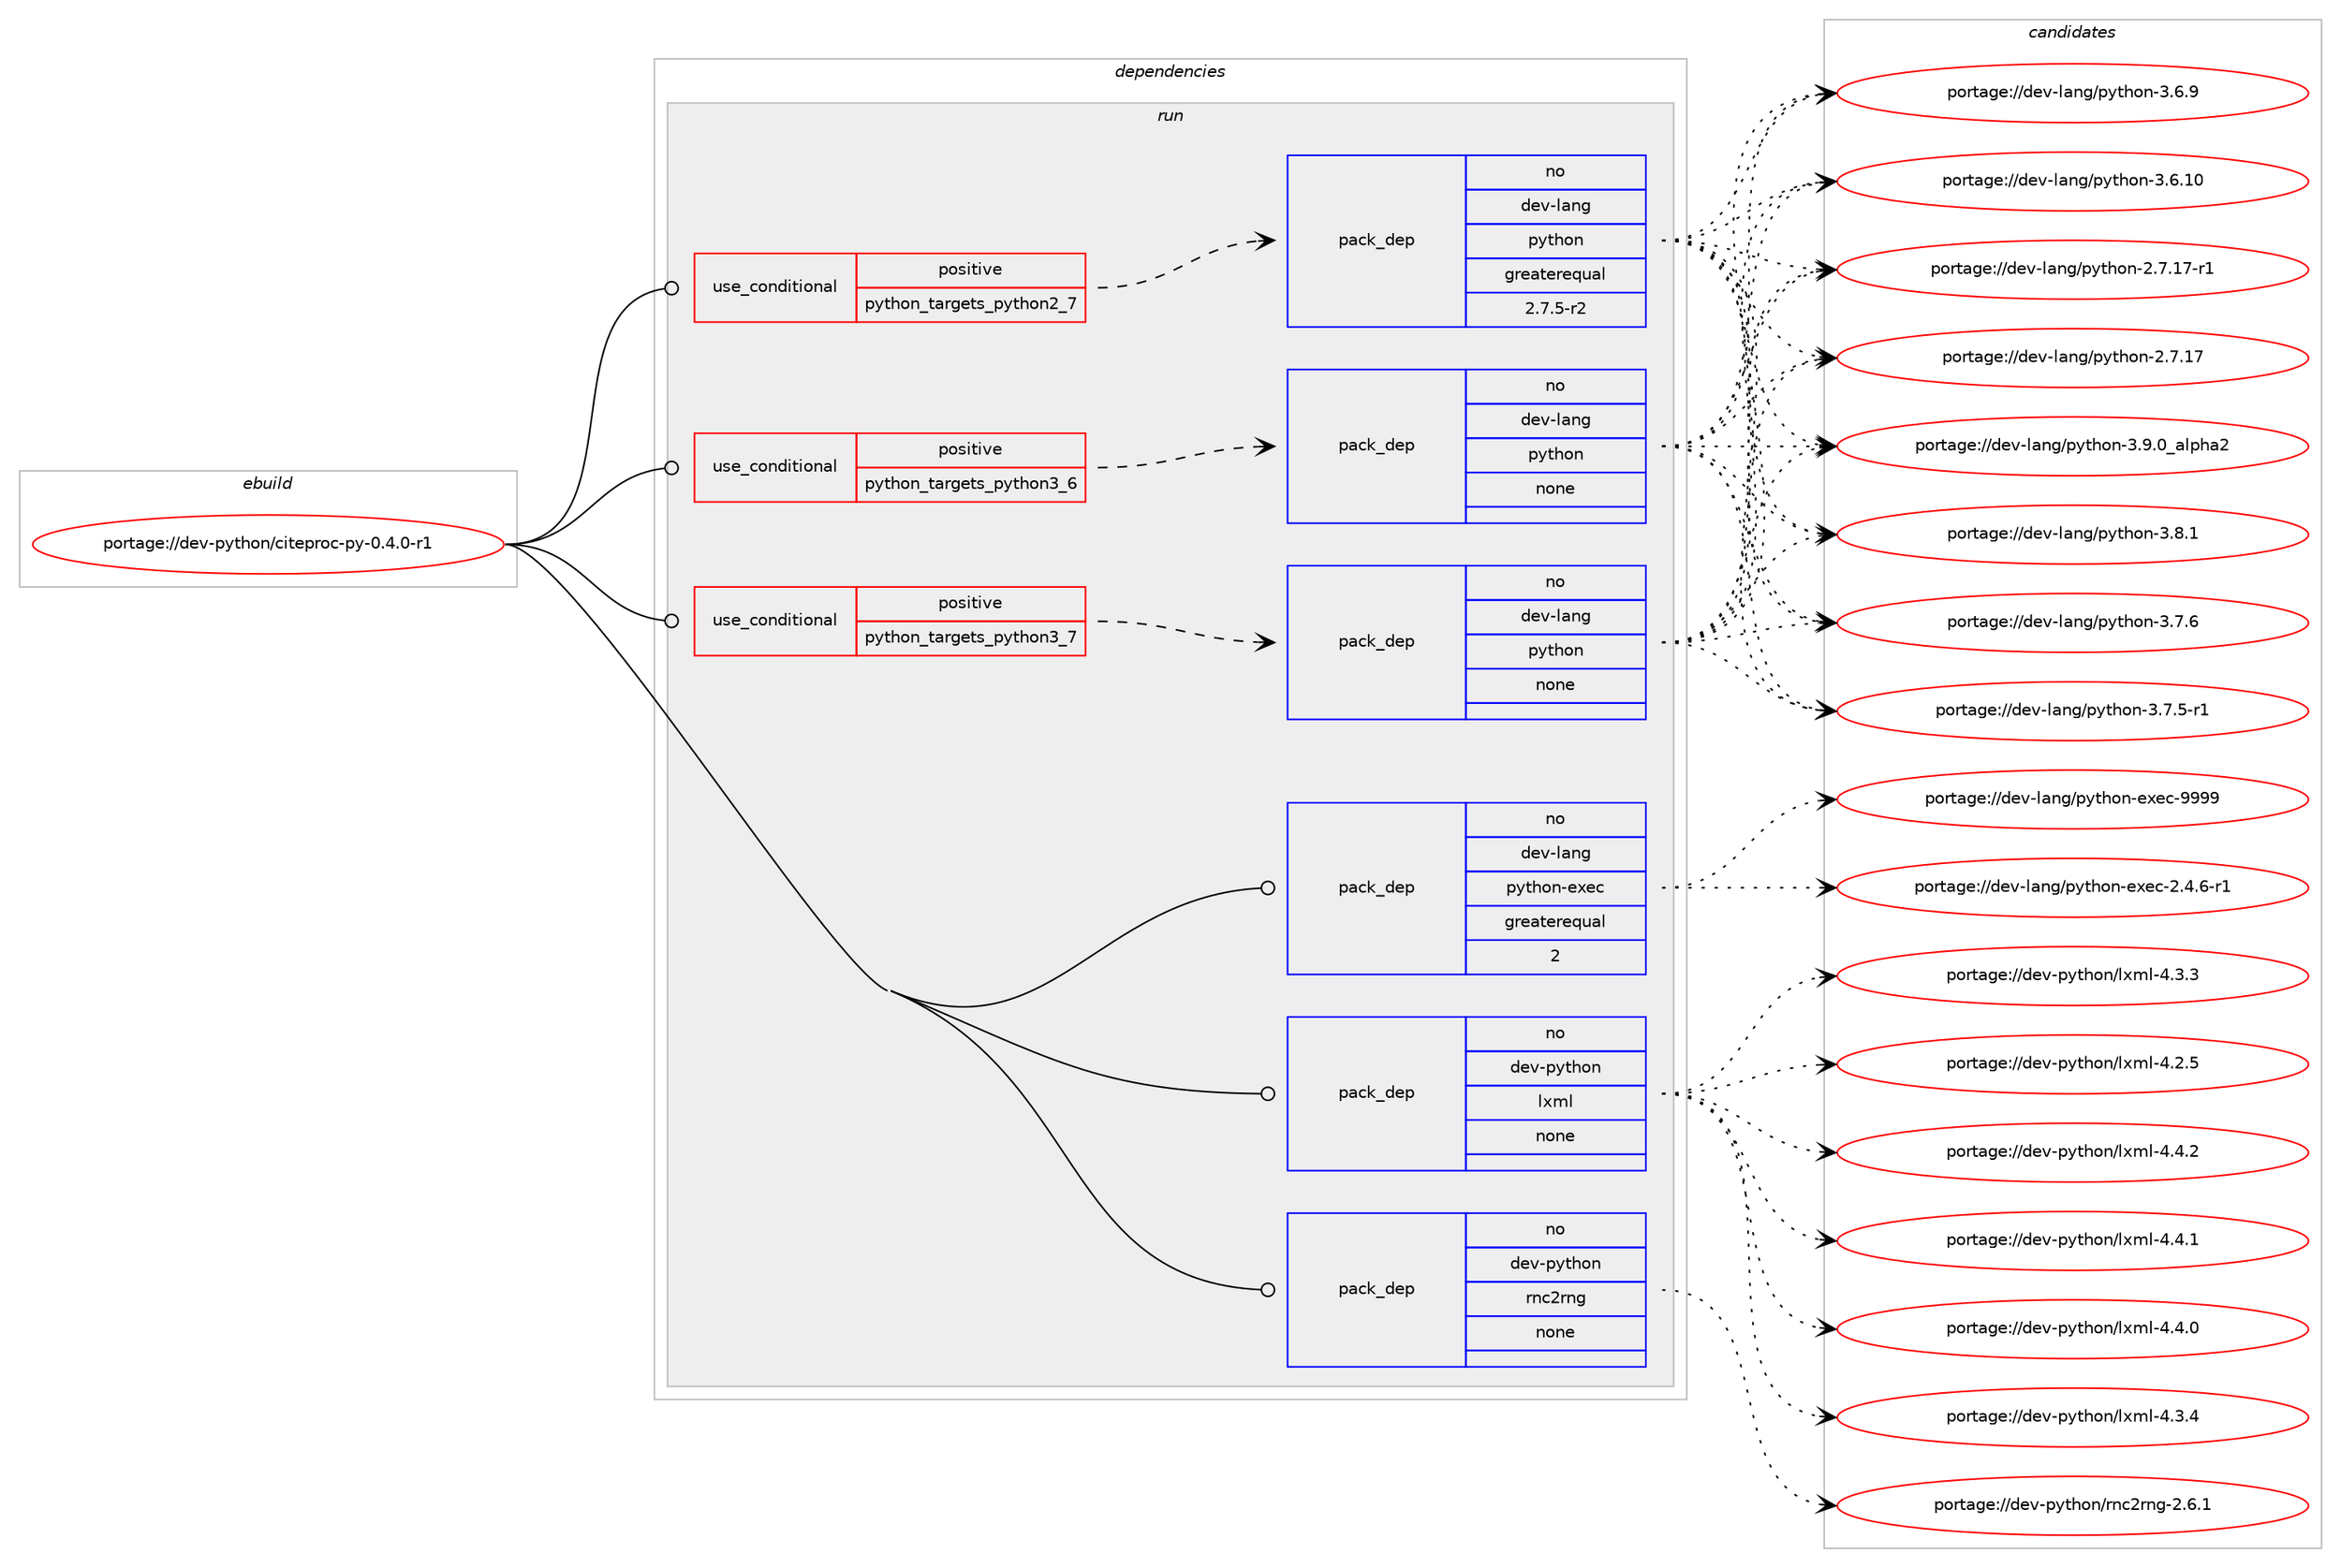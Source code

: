 digraph prolog {

# *************
# Graph options
# *************

newrank=true;
concentrate=true;
compound=true;
graph [rankdir=LR,fontname=Helvetica,fontsize=10,ranksep=1.5];#, ranksep=2.5, nodesep=0.2];
edge  [arrowhead=vee];
node  [fontname=Helvetica,fontsize=10];

# **********
# The ebuild
# **********

subgraph cluster_leftcol {
color=gray;
rank=same;
label=<<i>ebuild</i>>;
id [label="portage://dev-python/citeproc-py-0.4.0-r1", color=red, width=4, href="../dev-python/citeproc-py-0.4.0-r1.svg"];
}

# ****************
# The dependencies
# ****************

subgraph cluster_midcol {
color=gray;
label=<<i>dependencies</i>>;
subgraph cluster_compile {
fillcolor="#eeeeee";
style=filled;
label=<<i>compile</i>>;
}
subgraph cluster_compileandrun {
fillcolor="#eeeeee";
style=filled;
label=<<i>compile and run</i>>;
}
subgraph cluster_run {
fillcolor="#eeeeee";
style=filled;
label=<<i>run</i>>;
subgraph cond117790 {
dependency467192 [label=<<TABLE BORDER="0" CELLBORDER="1" CELLSPACING="0" CELLPADDING="4"><TR><TD ROWSPAN="3" CELLPADDING="10">use_conditional</TD></TR><TR><TD>positive</TD></TR><TR><TD>python_targets_python2_7</TD></TR></TABLE>>, shape=none, color=red];
subgraph pack344395 {
dependency467193 [label=<<TABLE BORDER="0" CELLBORDER="1" CELLSPACING="0" CELLPADDING="4" WIDTH="220"><TR><TD ROWSPAN="6" CELLPADDING="30">pack_dep</TD></TR><TR><TD WIDTH="110">no</TD></TR><TR><TD>dev-lang</TD></TR><TR><TD>python</TD></TR><TR><TD>greaterequal</TD></TR><TR><TD>2.7.5-r2</TD></TR></TABLE>>, shape=none, color=blue];
}
dependency467192:e -> dependency467193:w [weight=20,style="dashed",arrowhead="vee"];
}
id:e -> dependency467192:w [weight=20,style="solid",arrowhead="odot"];
subgraph cond117791 {
dependency467194 [label=<<TABLE BORDER="0" CELLBORDER="1" CELLSPACING="0" CELLPADDING="4"><TR><TD ROWSPAN="3" CELLPADDING="10">use_conditional</TD></TR><TR><TD>positive</TD></TR><TR><TD>python_targets_python3_6</TD></TR></TABLE>>, shape=none, color=red];
subgraph pack344396 {
dependency467195 [label=<<TABLE BORDER="0" CELLBORDER="1" CELLSPACING="0" CELLPADDING="4" WIDTH="220"><TR><TD ROWSPAN="6" CELLPADDING="30">pack_dep</TD></TR><TR><TD WIDTH="110">no</TD></TR><TR><TD>dev-lang</TD></TR><TR><TD>python</TD></TR><TR><TD>none</TD></TR><TR><TD></TD></TR></TABLE>>, shape=none, color=blue];
}
dependency467194:e -> dependency467195:w [weight=20,style="dashed",arrowhead="vee"];
}
id:e -> dependency467194:w [weight=20,style="solid",arrowhead="odot"];
subgraph cond117792 {
dependency467196 [label=<<TABLE BORDER="0" CELLBORDER="1" CELLSPACING="0" CELLPADDING="4"><TR><TD ROWSPAN="3" CELLPADDING="10">use_conditional</TD></TR><TR><TD>positive</TD></TR><TR><TD>python_targets_python3_7</TD></TR></TABLE>>, shape=none, color=red];
subgraph pack344397 {
dependency467197 [label=<<TABLE BORDER="0" CELLBORDER="1" CELLSPACING="0" CELLPADDING="4" WIDTH="220"><TR><TD ROWSPAN="6" CELLPADDING="30">pack_dep</TD></TR><TR><TD WIDTH="110">no</TD></TR><TR><TD>dev-lang</TD></TR><TR><TD>python</TD></TR><TR><TD>none</TD></TR><TR><TD></TD></TR></TABLE>>, shape=none, color=blue];
}
dependency467196:e -> dependency467197:w [weight=20,style="dashed",arrowhead="vee"];
}
id:e -> dependency467196:w [weight=20,style="solid",arrowhead="odot"];
subgraph pack344398 {
dependency467198 [label=<<TABLE BORDER="0" CELLBORDER="1" CELLSPACING="0" CELLPADDING="4" WIDTH="220"><TR><TD ROWSPAN="6" CELLPADDING="30">pack_dep</TD></TR><TR><TD WIDTH="110">no</TD></TR><TR><TD>dev-lang</TD></TR><TR><TD>python-exec</TD></TR><TR><TD>greaterequal</TD></TR><TR><TD>2</TD></TR></TABLE>>, shape=none, color=blue];
}
id:e -> dependency467198:w [weight=20,style="solid",arrowhead="odot"];
subgraph pack344399 {
dependency467199 [label=<<TABLE BORDER="0" CELLBORDER="1" CELLSPACING="0" CELLPADDING="4" WIDTH="220"><TR><TD ROWSPAN="6" CELLPADDING="30">pack_dep</TD></TR><TR><TD WIDTH="110">no</TD></TR><TR><TD>dev-python</TD></TR><TR><TD>lxml</TD></TR><TR><TD>none</TD></TR><TR><TD></TD></TR></TABLE>>, shape=none, color=blue];
}
id:e -> dependency467199:w [weight=20,style="solid",arrowhead="odot"];
subgraph pack344400 {
dependency467200 [label=<<TABLE BORDER="0" CELLBORDER="1" CELLSPACING="0" CELLPADDING="4" WIDTH="220"><TR><TD ROWSPAN="6" CELLPADDING="30">pack_dep</TD></TR><TR><TD WIDTH="110">no</TD></TR><TR><TD>dev-python</TD></TR><TR><TD>rnc2rng</TD></TR><TR><TD>none</TD></TR><TR><TD></TD></TR></TABLE>>, shape=none, color=blue];
}
id:e -> dependency467200:w [weight=20,style="solid",arrowhead="odot"];
}
}

# **************
# The candidates
# **************

subgraph cluster_choices {
rank=same;
color=gray;
label=<<i>candidates</i>>;

subgraph choice344395 {
color=black;
nodesep=1;
choice10010111845108971101034711212111610411111045514657464895971081121049750 [label="portage://dev-lang/python-3.9.0_alpha2", color=red, width=4,href="../dev-lang/python-3.9.0_alpha2.svg"];
choice100101118451089711010347112121116104111110455146564649 [label="portage://dev-lang/python-3.8.1", color=red, width=4,href="../dev-lang/python-3.8.1.svg"];
choice100101118451089711010347112121116104111110455146554654 [label="portage://dev-lang/python-3.7.6", color=red, width=4,href="../dev-lang/python-3.7.6.svg"];
choice1001011184510897110103471121211161041111104551465546534511449 [label="portage://dev-lang/python-3.7.5-r1", color=red, width=4,href="../dev-lang/python-3.7.5-r1.svg"];
choice100101118451089711010347112121116104111110455146544657 [label="portage://dev-lang/python-3.6.9", color=red, width=4,href="../dev-lang/python-3.6.9.svg"];
choice10010111845108971101034711212111610411111045514654464948 [label="portage://dev-lang/python-3.6.10", color=red, width=4,href="../dev-lang/python-3.6.10.svg"];
choice100101118451089711010347112121116104111110455046554649554511449 [label="portage://dev-lang/python-2.7.17-r1", color=red, width=4,href="../dev-lang/python-2.7.17-r1.svg"];
choice10010111845108971101034711212111610411111045504655464955 [label="portage://dev-lang/python-2.7.17", color=red, width=4,href="../dev-lang/python-2.7.17.svg"];
dependency467193:e -> choice10010111845108971101034711212111610411111045514657464895971081121049750:w [style=dotted,weight="100"];
dependency467193:e -> choice100101118451089711010347112121116104111110455146564649:w [style=dotted,weight="100"];
dependency467193:e -> choice100101118451089711010347112121116104111110455146554654:w [style=dotted,weight="100"];
dependency467193:e -> choice1001011184510897110103471121211161041111104551465546534511449:w [style=dotted,weight="100"];
dependency467193:e -> choice100101118451089711010347112121116104111110455146544657:w [style=dotted,weight="100"];
dependency467193:e -> choice10010111845108971101034711212111610411111045514654464948:w [style=dotted,weight="100"];
dependency467193:e -> choice100101118451089711010347112121116104111110455046554649554511449:w [style=dotted,weight="100"];
dependency467193:e -> choice10010111845108971101034711212111610411111045504655464955:w [style=dotted,weight="100"];
}
subgraph choice344396 {
color=black;
nodesep=1;
choice10010111845108971101034711212111610411111045514657464895971081121049750 [label="portage://dev-lang/python-3.9.0_alpha2", color=red, width=4,href="../dev-lang/python-3.9.0_alpha2.svg"];
choice100101118451089711010347112121116104111110455146564649 [label="portage://dev-lang/python-3.8.1", color=red, width=4,href="../dev-lang/python-3.8.1.svg"];
choice100101118451089711010347112121116104111110455146554654 [label="portage://dev-lang/python-3.7.6", color=red, width=4,href="../dev-lang/python-3.7.6.svg"];
choice1001011184510897110103471121211161041111104551465546534511449 [label="portage://dev-lang/python-3.7.5-r1", color=red, width=4,href="../dev-lang/python-3.7.5-r1.svg"];
choice100101118451089711010347112121116104111110455146544657 [label="portage://dev-lang/python-3.6.9", color=red, width=4,href="../dev-lang/python-3.6.9.svg"];
choice10010111845108971101034711212111610411111045514654464948 [label="portage://dev-lang/python-3.6.10", color=red, width=4,href="../dev-lang/python-3.6.10.svg"];
choice100101118451089711010347112121116104111110455046554649554511449 [label="portage://dev-lang/python-2.7.17-r1", color=red, width=4,href="../dev-lang/python-2.7.17-r1.svg"];
choice10010111845108971101034711212111610411111045504655464955 [label="portage://dev-lang/python-2.7.17", color=red, width=4,href="../dev-lang/python-2.7.17.svg"];
dependency467195:e -> choice10010111845108971101034711212111610411111045514657464895971081121049750:w [style=dotted,weight="100"];
dependency467195:e -> choice100101118451089711010347112121116104111110455146564649:w [style=dotted,weight="100"];
dependency467195:e -> choice100101118451089711010347112121116104111110455146554654:w [style=dotted,weight="100"];
dependency467195:e -> choice1001011184510897110103471121211161041111104551465546534511449:w [style=dotted,weight="100"];
dependency467195:e -> choice100101118451089711010347112121116104111110455146544657:w [style=dotted,weight="100"];
dependency467195:e -> choice10010111845108971101034711212111610411111045514654464948:w [style=dotted,weight="100"];
dependency467195:e -> choice100101118451089711010347112121116104111110455046554649554511449:w [style=dotted,weight="100"];
dependency467195:e -> choice10010111845108971101034711212111610411111045504655464955:w [style=dotted,weight="100"];
}
subgraph choice344397 {
color=black;
nodesep=1;
choice10010111845108971101034711212111610411111045514657464895971081121049750 [label="portage://dev-lang/python-3.9.0_alpha2", color=red, width=4,href="../dev-lang/python-3.9.0_alpha2.svg"];
choice100101118451089711010347112121116104111110455146564649 [label="portage://dev-lang/python-3.8.1", color=red, width=4,href="../dev-lang/python-3.8.1.svg"];
choice100101118451089711010347112121116104111110455146554654 [label="portage://dev-lang/python-3.7.6", color=red, width=4,href="../dev-lang/python-3.7.6.svg"];
choice1001011184510897110103471121211161041111104551465546534511449 [label="portage://dev-lang/python-3.7.5-r1", color=red, width=4,href="../dev-lang/python-3.7.5-r1.svg"];
choice100101118451089711010347112121116104111110455146544657 [label="portage://dev-lang/python-3.6.9", color=red, width=4,href="../dev-lang/python-3.6.9.svg"];
choice10010111845108971101034711212111610411111045514654464948 [label="portage://dev-lang/python-3.6.10", color=red, width=4,href="../dev-lang/python-3.6.10.svg"];
choice100101118451089711010347112121116104111110455046554649554511449 [label="portage://dev-lang/python-2.7.17-r1", color=red, width=4,href="../dev-lang/python-2.7.17-r1.svg"];
choice10010111845108971101034711212111610411111045504655464955 [label="portage://dev-lang/python-2.7.17", color=red, width=4,href="../dev-lang/python-2.7.17.svg"];
dependency467197:e -> choice10010111845108971101034711212111610411111045514657464895971081121049750:w [style=dotted,weight="100"];
dependency467197:e -> choice100101118451089711010347112121116104111110455146564649:w [style=dotted,weight="100"];
dependency467197:e -> choice100101118451089711010347112121116104111110455146554654:w [style=dotted,weight="100"];
dependency467197:e -> choice1001011184510897110103471121211161041111104551465546534511449:w [style=dotted,weight="100"];
dependency467197:e -> choice100101118451089711010347112121116104111110455146544657:w [style=dotted,weight="100"];
dependency467197:e -> choice10010111845108971101034711212111610411111045514654464948:w [style=dotted,weight="100"];
dependency467197:e -> choice100101118451089711010347112121116104111110455046554649554511449:w [style=dotted,weight="100"];
dependency467197:e -> choice10010111845108971101034711212111610411111045504655464955:w [style=dotted,weight="100"];
}
subgraph choice344398 {
color=black;
nodesep=1;
choice10010111845108971101034711212111610411111045101120101994557575757 [label="portage://dev-lang/python-exec-9999", color=red, width=4,href="../dev-lang/python-exec-9999.svg"];
choice10010111845108971101034711212111610411111045101120101994550465246544511449 [label="portage://dev-lang/python-exec-2.4.6-r1", color=red, width=4,href="../dev-lang/python-exec-2.4.6-r1.svg"];
dependency467198:e -> choice10010111845108971101034711212111610411111045101120101994557575757:w [style=dotted,weight="100"];
dependency467198:e -> choice10010111845108971101034711212111610411111045101120101994550465246544511449:w [style=dotted,weight="100"];
}
subgraph choice344399 {
color=black;
nodesep=1;
choice1001011184511212111610411111047108120109108455246524650 [label="portage://dev-python/lxml-4.4.2", color=red, width=4,href="../dev-python/lxml-4.4.2.svg"];
choice1001011184511212111610411111047108120109108455246524649 [label="portage://dev-python/lxml-4.4.1", color=red, width=4,href="../dev-python/lxml-4.4.1.svg"];
choice1001011184511212111610411111047108120109108455246524648 [label="portage://dev-python/lxml-4.4.0", color=red, width=4,href="../dev-python/lxml-4.4.0.svg"];
choice1001011184511212111610411111047108120109108455246514652 [label="portage://dev-python/lxml-4.3.4", color=red, width=4,href="../dev-python/lxml-4.3.4.svg"];
choice1001011184511212111610411111047108120109108455246514651 [label="portage://dev-python/lxml-4.3.3", color=red, width=4,href="../dev-python/lxml-4.3.3.svg"];
choice1001011184511212111610411111047108120109108455246504653 [label="portage://dev-python/lxml-4.2.5", color=red, width=4,href="../dev-python/lxml-4.2.5.svg"];
dependency467199:e -> choice1001011184511212111610411111047108120109108455246524650:w [style=dotted,weight="100"];
dependency467199:e -> choice1001011184511212111610411111047108120109108455246524649:w [style=dotted,weight="100"];
dependency467199:e -> choice1001011184511212111610411111047108120109108455246524648:w [style=dotted,weight="100"];
dependency467199:e -> choice1001011184511212111610411111047108120109108455246514652:w [style=dotted,weight="100"];
dependency467199:e -> choice1001011184511212111610411111047108120109108455246514651:w [style=dotted,weight="100"];
dependency467199:e -> choice1001011184511212111610411111047108120109108455246504653:w [style=dotted,weight="100"];
}
subgraph choice344400 {
color=black;
nodesep=1;
choice10010111845112121116104111110471141109950114110103455046544649 [label="portage://dev-python/rnc2rng-2.6.1", color=red, width=4,href="../dev-python/rnc2rng-2.6.1.svg"];
dependency467200:e -> choice10010111845112121116104111110471141109950114110103455046544649:w [style=dotted,weight="100"];
}
}

}
